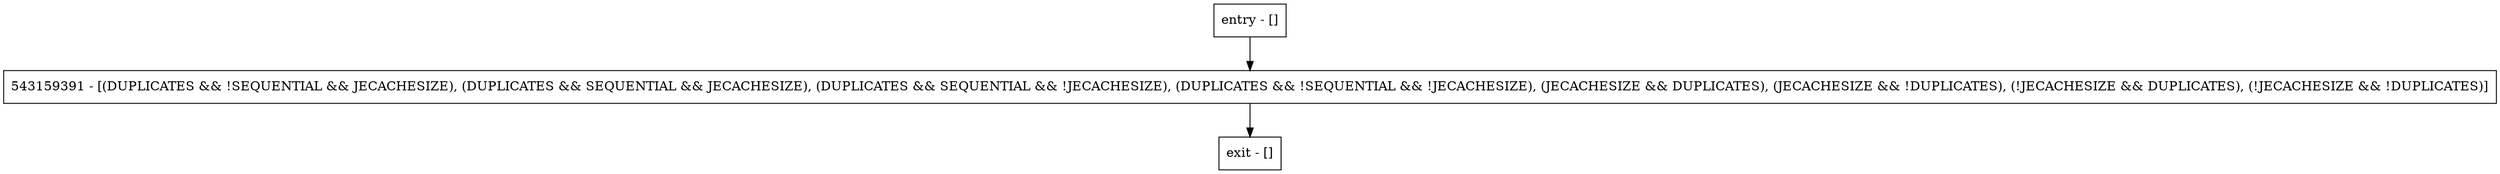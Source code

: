 digraph addDeleteInfo {
node [shape=record];
entry [label="entry - []"];
exit [label="exit - []"];
543159391 [label="543159391 - [(DUPLICATES && !SEQUENTIAL && JECACHESIZE), (DUPLICATES && SEQUENTIAL && JECACHESIZE), (DUPLICATES && SEQUENTIAL && !JECACHESIZE), (DUPLICATES && !SEQUENTIAL && !JECACHESIZE), (JECACHESIZE && DUPLICATES), (JECACHESIZE && !DUPLICATES), (!JECACHESIZE && DUPLICATES), (!JECACHESIZE && !DUPLICATES)]"];
entry;
exit;
entry -> 543159391;
543159391 -> exit;
}

